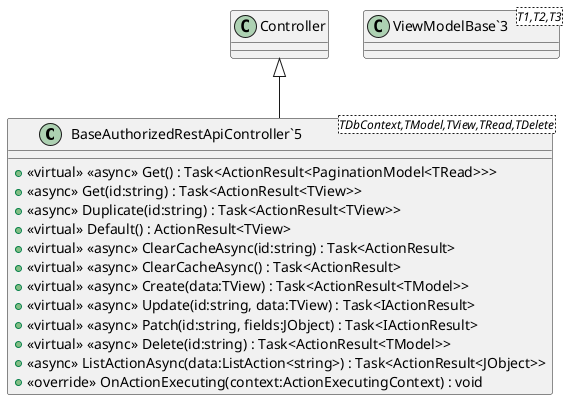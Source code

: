 @startuml
class "BaseAuthorizedRestApiController`5"<TDbContext,TModel,TView,TRead,TDelete> {
    + <<virtual>> <<async>> Get() : Task<ActionResult<PaginationModel<TRead>>>
    + <<async>> Get(id:string) : Task<ActionResult<TView>>
    + <<async>> Duplicate(id:string) : Task<ActionResult<TView>>
    + <<virtual>> Default() : ActionResult<TView>
    + <<virtual>> <<async>> ClearCacheAsync(id:string) : Task<ActionResult>
    + <<virtual>> <<async>> ClearCacheAsync() : Task<ActionResult>
    + <<virtual>> <<async>> Create(data:TView) : Task<ActionResult<TModel>>
    + <<virtual>> <<async>> Update(id:string, data:TView) : Task<IActionResult>
    + <<virtual>> <<async>> Patch(id:string, fields:JObject) : Task<IActionResult>
    + <<virtual>> <<async>> Delete(id:string) : Task<ActionResult<TModel>>
    + <<async>> ListActionAsync(data:ListAction<string>) : Task<ActionResult<JObject>>
    + <<override>> OnActionExecuting(context:ActionExecutingContext) : void
}
class "ViewModelBase`3"<T1,T2,T3> {
}
Controller <|-- "BaseAuthorizedRestApiController`5"
@enduml
